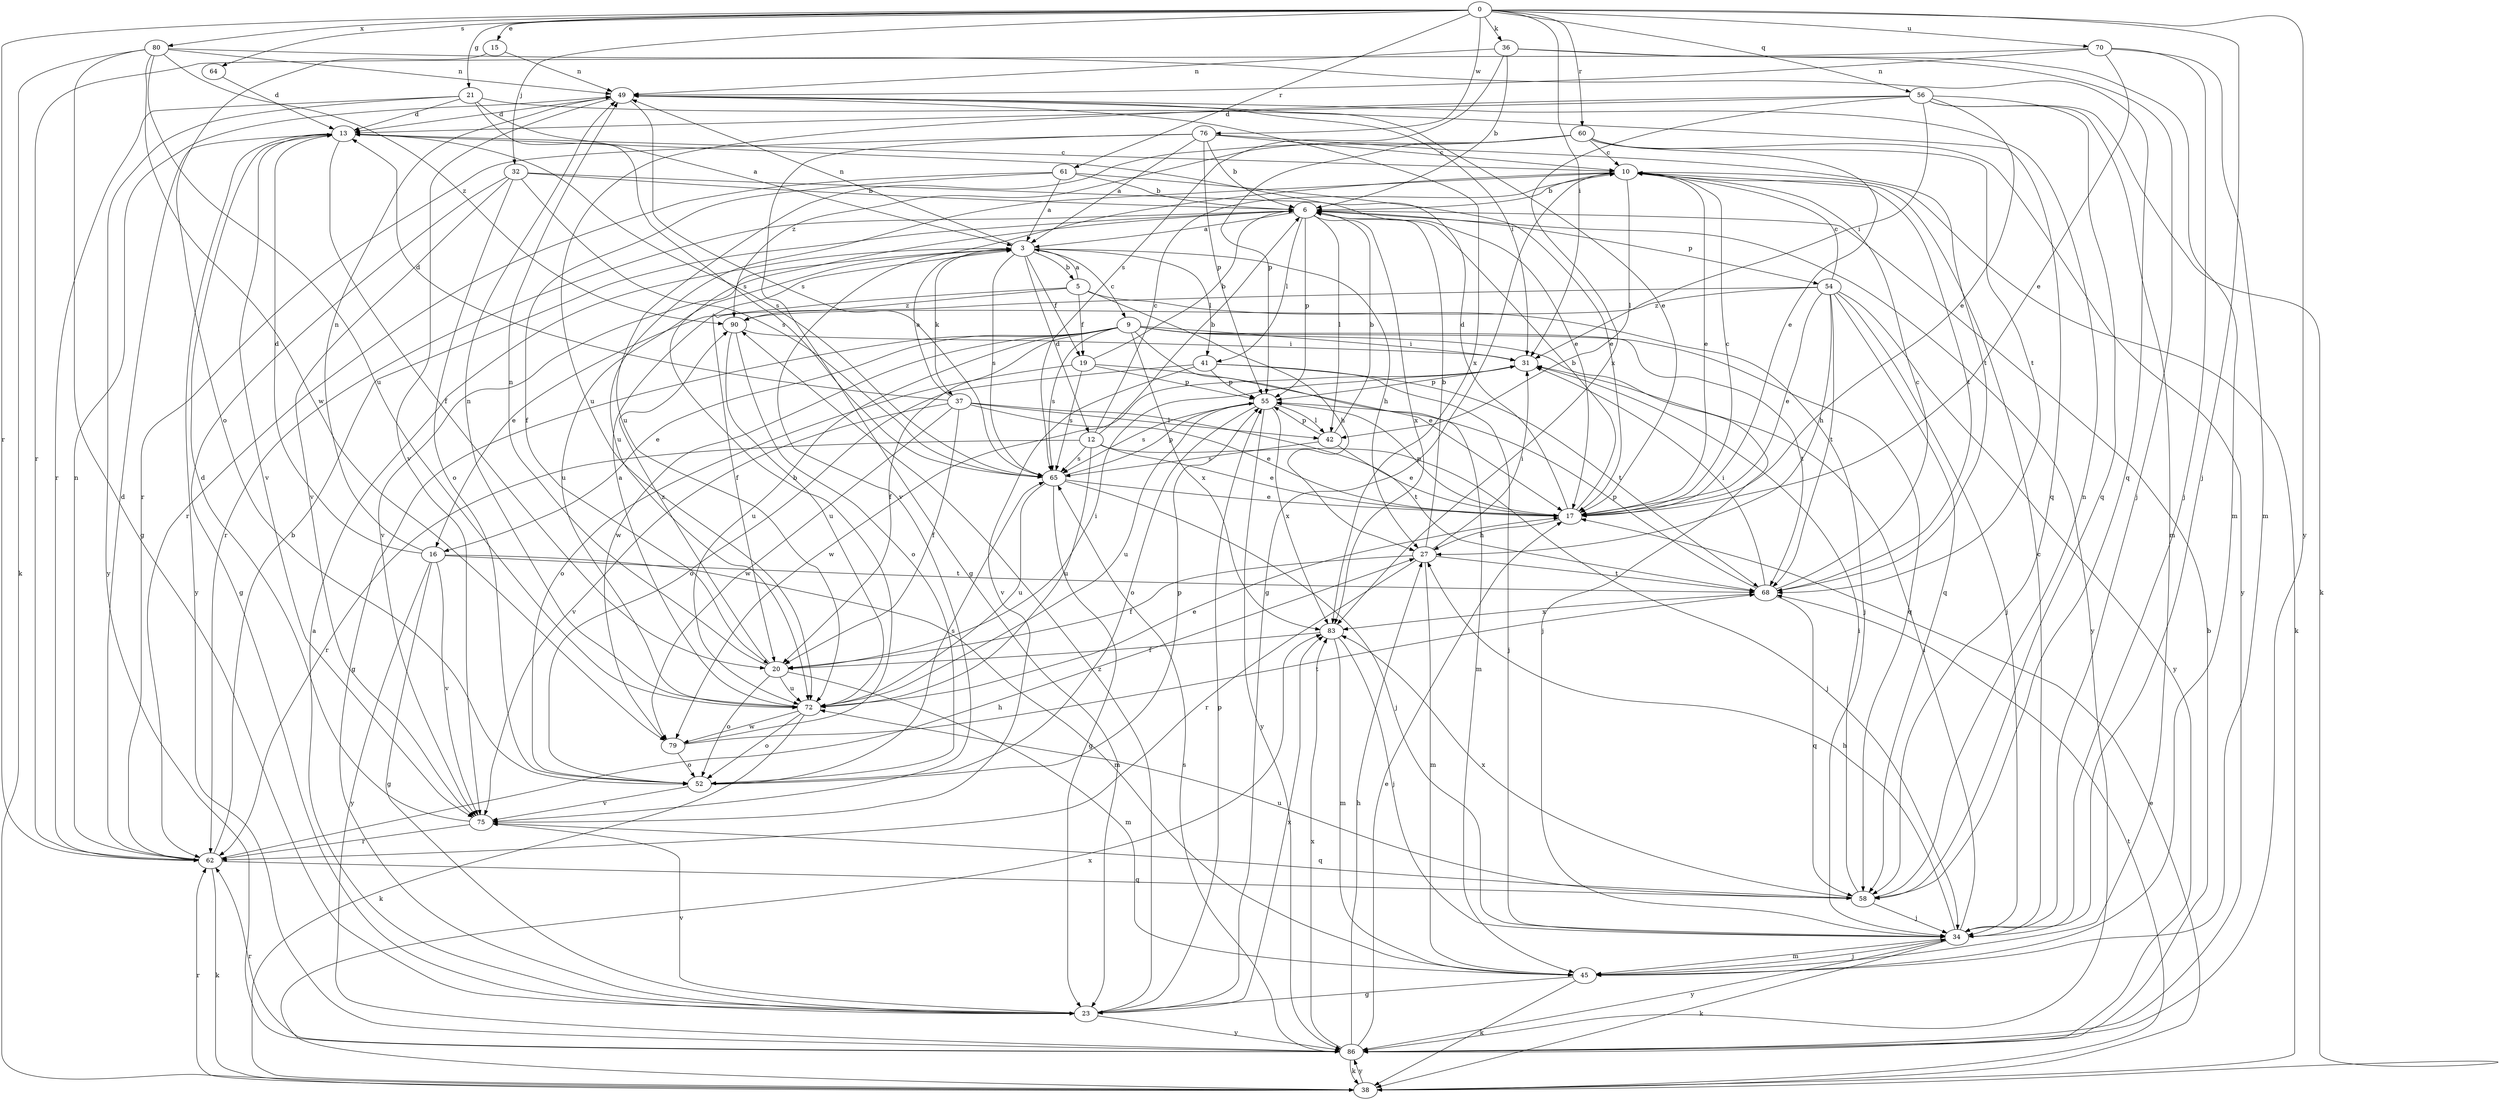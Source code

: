 strict digraph  {
0;
3;
5;
6;
9;
10;
12;
13;
15;
16;
17;
19;
20;
21;
23;
27;
31;
32;
34;
36;
37;
38;
41;
42;
45;
49;
52;
54;
55;
56;
58;
60;
61;
62;
64;
65;
68;
70;
72;
75;
76;
79;
80;
83;
86;
90;
0 -> 15  [label=e];
0 -> 21  [label=g];
0 -> 31  [label=i];
0 -> 32  [label=j];
0 -> 34  [label=j];
0 -> 36  [label=k];
0 -> 56  [label=q];
0 -> 60  [label=r];
0 -> 61  [label=r];
0 -> 62  [label=r];
0 -> 64  [label=s];
0 -> 70  [label=u];
0 -> 76  [label=w];
0 -> 80  [label=x];
0 -> 86  [label=y];
3 -> 5  [label=b];
3 -> 9  [label=c];
3 -> 12  [label=d];
3 -> 19  [label=f];
3 -> 27  [label=h];
3 -> 37  [label=k];
3 -> 41  [label=l];
3 -> 49  [label=n];
3 -> 65  [label=s];
3 -> 72  [label=u];
3 -> 75  [label=v];
5 -> 3  [label=a];
5 -> 16  [label=e];
5 -> 19  [label=f];
5 -> 27  [label=h];
5 -> 34  [label=j];
5 -> 90  [label=z];
6 -> 3  [label=a];
6 -> 41  [label=l];
6 -> 42  [label=l];
6 -> 54  [label=p];
6 -> 55  [label=p];
6 -> 62  [label=r];
6 -> 83  [label=x];
6 -> 86  [label=y];
9 -> 16  [label=e];
9 -> 17  [label=e];
9 -> 20  [label=f];
9 -> 23  [label=g];
9 -> 31  [label=i];
9 -> 34  [label=j];
9 -> 58  [label=q];
9 -> 65  [label=s];
9 -> 68  [label=t];
9 -> 72  [label=u];
9 -> 79  [label=w];
9 -> 83  [label=x];
10 -> 6  [label=b];
10 -> 17  [label=e];
10 -> 23  [label=g];
10 -> 38  [label=k];
10 -> 42  [label=l];
10 -> 68  [label=t];
10 -> 72  [label=u];
10 -> 75  [label=v];
12 -> 6  [label=b];
12 -> 10  [label=c];
12 -> 17  [label=e];
12 -> 34  [label=j];
12 -> 62  [label=r];
12 -> 65  [label=s];
12 -> 72  [label=u];
13 -> 10  [label=c];
13 -> 20  [label=f];
13 -> 65  [label=s];
13 -> 75  [label=v];
13 -> 86  [label=y];
15 -> 49  [label=n];
15 -> 52  [label=o];
16 -> 13  [label=d];
16 -> 23  [label=g];
16 -> 45  [label=m];
16 -> 49  [label=n];
16 -> 68  [label=t];
16 -> 75  [label=v];
16 -> 86  [label=y];
17 -> 6  [label=b];
17 -> 10  [label=c];
17 -> 13  [label=d];
17 -> 27  [label=h];
17 -> 55  [label=p];
19 -> 6  [label=b];
19 -> 45  [label=m];
19 -> 52  [label=o];
19 -> 55  [label=p];
19 -> 65  [label=s];
20 -> 31  [label=i];
20 -> 45  [label=m];
20 -> 49  [label=n];
20 -> 52  [label=o];
20 -> 72  [label=u];
20 -> 90  [label=z];
21 -> 3  [label=a];
21 -> 13  [label=d];
21 -> 58  [label=q];
21 -> 62  [label=r];
21 -> 65  [label=s];
21 -> 86  [label=y];
23 -> 3  [label=a];
23 -> 55  [label=p];
23 -> 75  [label=v];
23 -> 83  [label=x];
23 -> 86  [label=y];
23 -> 90  [label=z];
27 -> 6  [label=b];
27 -> 20  [label=f];
27 -> 31  [label=i];
27 -> 45  [label=m];
27 -> 62  [label=r];
27 -> 68  [label=t];
31 -> 55  [label=p];
31 -> 79  [label=w];
32 -> 6  [label=b];
32 -> 17  [label=e];
32 -> 23  [label=g];
32 -> 52  [label=o];
32 -> 65  [label=s];
32 -> 75  [label=v];
34 -> 10  [label=c];
34 -> 27  [label=h];
34 -> 31  [label=i];
34 -> 38  [label=k];
34 -> 45  [label=m];
34 -> 86  [label=y];
36 -> 6  [label=b];
36 -> 34  [label=j];
36 -> 45  [label=m];
36 -> 49  [label=n];
36 -> 65  [label=s];
37 -> 3  [label=a];
37 -> 13  [label=d];
37 -> 17  [label=e];
37 -> 20  [label=f];
37 -> 42  [label=l];
37 -> 68  [label=t];
37 -> 75  [label=v];
37 -> 79  [label=w];
38 -> 17  [label=e];
38 -> 62  [label=r];
38 -> 68  [label=t];
38 -> 83  [label=x];
38 -> 86  [label=y];
41 -> 34  [label=j];
41 -> 52  [label=o];
41 -> 55  [label=p];
41 -> 68  [label=t];
41 -> 75  [label=v];
42 -> 6  [label=b];
42 -> 17  [label=e];
42 -> 55  [label=p];
42 -> 65  [label=s];
45 -> 23  [label=g];
45 -> 34  [label=j];
45 -> 38  [label=k];
49 -> 13  [label=d];
49 -> 17  [label=e];
49 -> 31  [label=i];
49 -> 65  [label=s];
49 -> 75  [label=v];
49 -> 83  [label=x];
52 -> 55  [label=p];
52 -> 65  [label=s];
52 -> 75  [label=v];
54 -> 10  [label=c];
54 -> 17  [label=e];
54 -> 20  [label=f];
54 -> 27  [label=h];
54 -> 34  [label=j];
54 -> 58  [label=q];
54 -> 68  [label=t];
54 -> 86  [label=y];
54 -> 90  [label=z];
55 -> 42  [label=l];
55 -> 52  [label=o];
55 -> 65  [label=s];
55 -> 72  [label=u];
55 -> 83  [label=x];
55 -> 86  [label=y];
56 -> 13  [label=d];
56 -> 17  [label=e];
56 -> 31  [label=i];
56 -> 38  [label=k];
56 -> 45  [label=m];
56 -> 58  [label=q];
56 -> 72  [label=u];
56 -> 83  [label=x];
58 -> 31  [label=i];
58 -> 34  [label=j];
58 -> 49  [label=n];
58 -> 72  [label=u];
58 -> 83  [label=x];
60 -> 10  [label=c];
60 -> 17  [label=e];
60 -> 55  [label=p];
60 -> 68  [label=t];
60 -> 72  [label=u];
60 -> 86  [label=y];
60 -> 90  [label=z];
61 -> 3  [label=a];
61 -> 6  [label=b];
61 -> 17  [label=e];
61 -> 20  [label=f];
61 -> 62  [label=r];
62 -> 6  [label=b];
62 -> 13  [label=d];
62 -> 27  [label=h];
62 -> 38  [label=k];
62 -> 49  [label=n];
62 -> 58  [label=q];
64 -> 13  [label=d];
65 -> 17  [label=e];
65 -> 23  [label=g];
65 -> 34  [label=j];
65 -> 55  [label=p];
65 -> 72  [label=u];
68 -> 10  [label=c];
68 -> 31  [label=i];
68 -> 55  [label=p];
68 -> 58  [label=q];
68 -> 83  [label=x];
70 -> 17  [label=e];
70 -> 34  [label=j];
70 -> 45  [label=m];
70 -> 49  [label=n];
70 -> 62  [label=r];
72 -> 3  [label=a];
72 -> 17  [label=e];
72 -> 38  [label=k];
72 -> 49  [label=n];
72 -> 52  [label=o];
72 -> 79  [label=w];
75 -> 13  [label=d];
75 -> 58  [label=q];
75 -> 62  [label=r];
76 -> 3  [label=a];
76 -> 6  [label=b];
76 -> 10  [label=c];
76 -> 23  [label=g];
76 -> 55  [label=p];
76 -> 62  [label=r];
76 -> 68  [label=t];
79 -> 6  [label=b];
79 -> 52  [label=o];
79 -> 68  [label=t];
80 -> 23  [label=g];
80 -> 38  [label=k];
80 -> 49  [label=n];
80 -> 58  [label=q];
80 -> 72  [label=u];
80 -> 79  [label=w];
80 -> 90  [label=z];
83 -> 20  [label=f];
83 -> 34  [label=j];
83 -> 45  [label=m];
86 -> 6  [label=b];
86 -> 17  [label=e];
86 -> 27  [label=h];
86 -> 38  [label=k];
86 -> 62  [label=r];
86 -> 65  [label=s];
86 -> 83  [label=x];
90 -> 31  [label=i];
90 -> 52  [label=o];
90 -> 72  [label=u];
}
